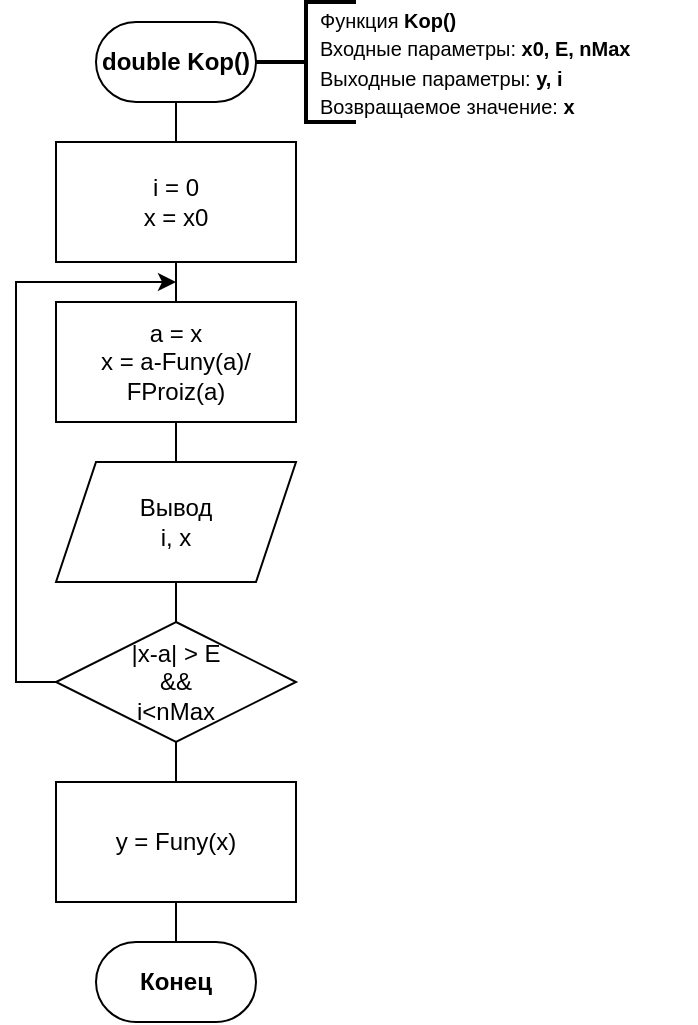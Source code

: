 <mxfile version="22.1.2" type="device">
  <diagram name="Page-1" id="74e2e168-ea6b-b213-b513-2b3c1d86103e">
    <mxGraphModel dx="649" dy="628" grid="1" gridSize="10" guides="0" tooltips="1" connect="1" arrows="0" fold="1" page="1" pageScale="1" pageWidth="827" pageHeight="1169" background="none" math="0" shadow="0">
      <root>
        <mxCell id="0" />
        <mxCell id="1" parent="0" />
        <mxCell id="GEsONsv_8qL6iSuzSnir-2" value="" style="endArrow=none;html=1;rounded=0;entryX=0.5;entryY=1;entryDx=0;entryDy=0;entryPerimeter=0;exitX=0.5;exitY=0;exitDx=0;exitDy=0;" parent="1" edge="1" source="Ph3yZTdSV_U6AN832jWi-1">
          <mxGeometry width="50" height="50" relative="1" as="geometry">
            <mxPoint x="420" y="130" as="sourcePoint" />
            <mxPoint x="420" y="110" as="targetPoint" />
          </mxGeometry>
        </mxCell>
        <mxCell id="GEsONsv_8qL6iSuzSnir-52" value="&lt;b&gt;double Kop()&lt;br&gt;&lt;/b&gt;" style="rounded=1;whiteSpace=wrap;html=1;arcSize=50;" parent="1" vertex="1">
          <mxGeometry x="380" y="70" width="80" height="40" as="geometry" />
        </mxCell>
        <mxCell id="GEsONsv_8qL6iSuzSnir-53" value="&lt;b&gt;Конец&lt;/b&gt;" style="rounded=1;whiteSpace=wrap;html=1;arcSize=50;" parent="1" vertex="1">
          <mxGeometry x="380" y="530" width="80" height="40" as="geometry" />
        </mxCell>
        <mxCell id="GEsONsv_8qL6iSuzSnir-54" value="" style="group" parent="1" vertex="1" connectable="0">
          <mxGeometry x="460" y="60" width="220" height="60" as="geometry" />
        </mxCell>
        <mxCell id="cmF1lUIxUgk8CuS8iypQ-2" value="" style="strokeWidth=2;html=1;shape=mxgraph.flowchart.annotation_2;align=left;labelPosition=right;pointerEvents=1;fontFamily=Helvetica;" parent="GEsONsv_8qL6iSuzSnir-54" vertex="1">
          <mxGeometry width="50" height="60" as="geometry" />
        </mxCell>
        <mxCell id="cmF1lUIxUgk8CuS8iypQ-3" value="&lt;div style=&quot;&quot;&gt;&lt;font size=&quot;1&quot;&gt;Функция &lt;b&gt;Kop()&lt;/b&gt;&lt;/font&gt;&lt;/div&gt;&lt;div style=&quot;&quot;&gt;&lt;font size=&quot;1&quot;&gt;Входные параметры:&lt;/font&gt;&lt;span style=&quot;font-size: x-small; background-color: initial;&quot;&gt;&amp;nbsp;&lt;/span&gt;&lt;b style=&quot;font-size: x-small; background-color: initial;&quot;&gt;x0, E, nMax&lt;/b&gt;&lt;/div&gt;&lt;div style=&quot;&quot;&gt;&lt;font size=&quot;1&quot;&gt;Выходные параметры: &lt;b&gt;y, i&lt;/b&gt;&lt;/font&gt;&lt;/div&gt;&lt;div style=&quot;&quot;&gt;&lt;font size=&quot;1&quot;&gt;Возвращаемое значение: &lt;b&gt;x&lt;/b&gt;&lt;/font&gt;&lt;/div&gt;" style="text;html=1;strokeColor=none;fillColor=none;align=left;verticalAlign=middle;whiteSpace=wrap;rounded=0;fontFamily=Helvetica;" parent="GEsONsv_8qL6iSuzSnir-54" vertex="1">
          <mxGeometry x="30" width="190" height="60" as="geometry" />
        </mxCell>
        <mxCell id="Ph3yZTdSV_U6AN832jWi-1" value="i = 0&lt;br&gt;x = x0" style="rounded=0;whiteSpace=wrap;html=1;" vertex="1" parent="1">
          <mxGeometry x="360" y="130" width="120" height="60" as="geometry" />
        </mxCell>
        <mxCell id="Ph3yZTdSV_U6AN832jWi-2" value="a = x&lt;br&gt;x = a-Funy(a)/&lt;br&gt;FProiz(a)" style="rounded=0;whiteSpace=wrap;html=1;" vertex="1" parent="1">
          <mxGeometry x="360" y="210" width="120" height="60" as="geometry" />
        </mxCell>
        <mxCell id="Ph3yZTdSV_U6AN832jWi-3" value="Вывод&lt;br&gt;i, x" style="shape=parallelogram;perimeter=parallelogramPerimeter;whiteSpace=wrap;html=1;fixedSize=1;" vertex="1" parent="1">
          <mxGeometry x="360" y="290" width="120" height="60" as="geometry" />
        </mxCell>
        <mxCell id="Ph3yZTdSV_U6AN832jWi-4" value="|x-a| &amp;gt; E&lt;br&gt;&amp;amp;&amp;amp;&lt;br&gt;i&amp;lt;nMax" style="rhombus;whiteSpace=wrap;html=1;" vertex="1" parent="1">
          <mxGeometry x="360" y="370" width="120" height="60" as="geometry" />
        </mxCell>
        <mxCell id="Ph3yZTdSV_U6AN832jWi-5" value="" style="endArrow=none;html=1;rounded=0;entryX=0.5;entryY=1;entryDx=0;entryDy=0;exitX=0.5;exitY=0;exitDx=0;exitDy=0;" edge="1" parent="1" source="Ph3yZTdSV_U6AN832jWi-2" target="Ph3yZTdSV_U6AN832jWi-1">
          <mxGeometry width="50" height="50" relative="1" as="geometry">
            <mxPoint x="250" y="280" as="sourcePoint" />
            <mxPoint x="300" y="230" as="targetPoint" />
          </mxGeometry>
        </mxCell>
        <mxCell id="Ph3yZTdSV_U6AN832jWi-6" value="" style="endArrow=none;html=1;rounded=0;entryX=0.5;entryY=1;entryDx=0;entryDy=0;exitX=0.5;exitY=0;exitDx=0;exitDy=0;" edge="1" parent="1" source="Ph3yZTdSV_U6AN832jWi-3" target="Ph3yZTdSV_U6AN832jWi-2">
          <mxGeometry width="50" height="50" relative="1" as="geometry">
            <mxPoint x="280" y="320" as="sourcePoint" />
            <mxPoint x="330" y="270" as="targetPoint" />
          </mxGeometry>
        </mxCell>
        <mxCell id="Ph3yZTdSV_U6AN832jWi-7" value="" style="endArrow=none;html=1;rounded=0;entryX=0.5;entryY=1;entryDx=0;entryDy=0;" edge="1" parent="1" source="Ph3yZTdSV_U6AN832jWi-4" target="Ph3yZTdSV_U6AN832jWi-3">
          <mxGeometry width="50" height="50" relative="1" as="geometry">
            <mxPoint x="270" y="370" as="sourcePoint" />
            <mxPoint x="320" y="320" as="targetPoint" />
          </mxGeometry>
        </mxCell>
        <mxCell id="Ph3yZTdSV_U6AN832jWi-8" value="" style="endArrow=classic;html=1;rounded=0;exitX=0;exitY=0.5;exitDx=0;exitDy=0;" edge="1" parent="1" source="Ph3yZTdSV_U6AN832jWi-4">
          <mxGeometry width="50" height="50" relative="1" as="geometry">
            <mxPoint x="310" y="390" as="sourcePoint" />
            <mxPoint x="420" y="200" as="targetPoint" />
            <Array as="points">
              <mxPoint x="340" y="400" />
              <mxPoint x="340" y="200" />
            </Array>
          </mxGeometry>
        </mxCell>
        <mxCell id="Ph3yZTdSV_U6AN832jWi-9" value="y = Funy(x)" style="rounded=0;whiteSpace=wrap;html=1;" vertex="1" parent="1">
          <mxGeometry x="360" y="450" width="120" height="60" as="geometry" />
        </mxCell>
        <mxCell id="Ph3yZTdSV_U6AN832jWi-10" value="" style="endArrow=none;html=1;rounded=0;entryX=0.5;entryY=1;entryDx=0;entryDy=0;exitX=0.5;exitY=0;exitDx=0;exitDy=0;" edge="1" parent="1" source="Ph3yZTdSV_U6AN832jWi-9" target="Ph3yZTdSV_U6AN832jWi-4">
          <mxGeometry width="50" height="50" relative="1" as="geometry">
            <mxPoint x="250" y="470" as="sourcePoint" />
            <mxPoint x="300" y="420" as="targetPoint" />
          </mxGeometry>
        </mxCell>
        <mxCell id="Ph3yZTdSV_U6AN832jWi-11" value="" style="endArrow=none;html=1;rounded=0;entryX=0.5;entryY=1;entryDx=0;entryDy=0;exitX=0.5;exitY=0;exitDx=0;exitDy=0;" edge="1" parent="1" source="GEsONsv_8qL6iSuzSnir-53" target="Ph3yZTdSV_U6AN832jWi-9">
          <mxGeometry width="50" height="50" relative="1" as="geometry">
            <mxPoint x="200" y="480" as="sourcePoint" />
            <mxPoint x="250" y="430" as="targetPoint" />
          </mxGeometry>
        </mxCell>
      </root>
    </mxGraphModel>
  </diagram>
</mxfile>
